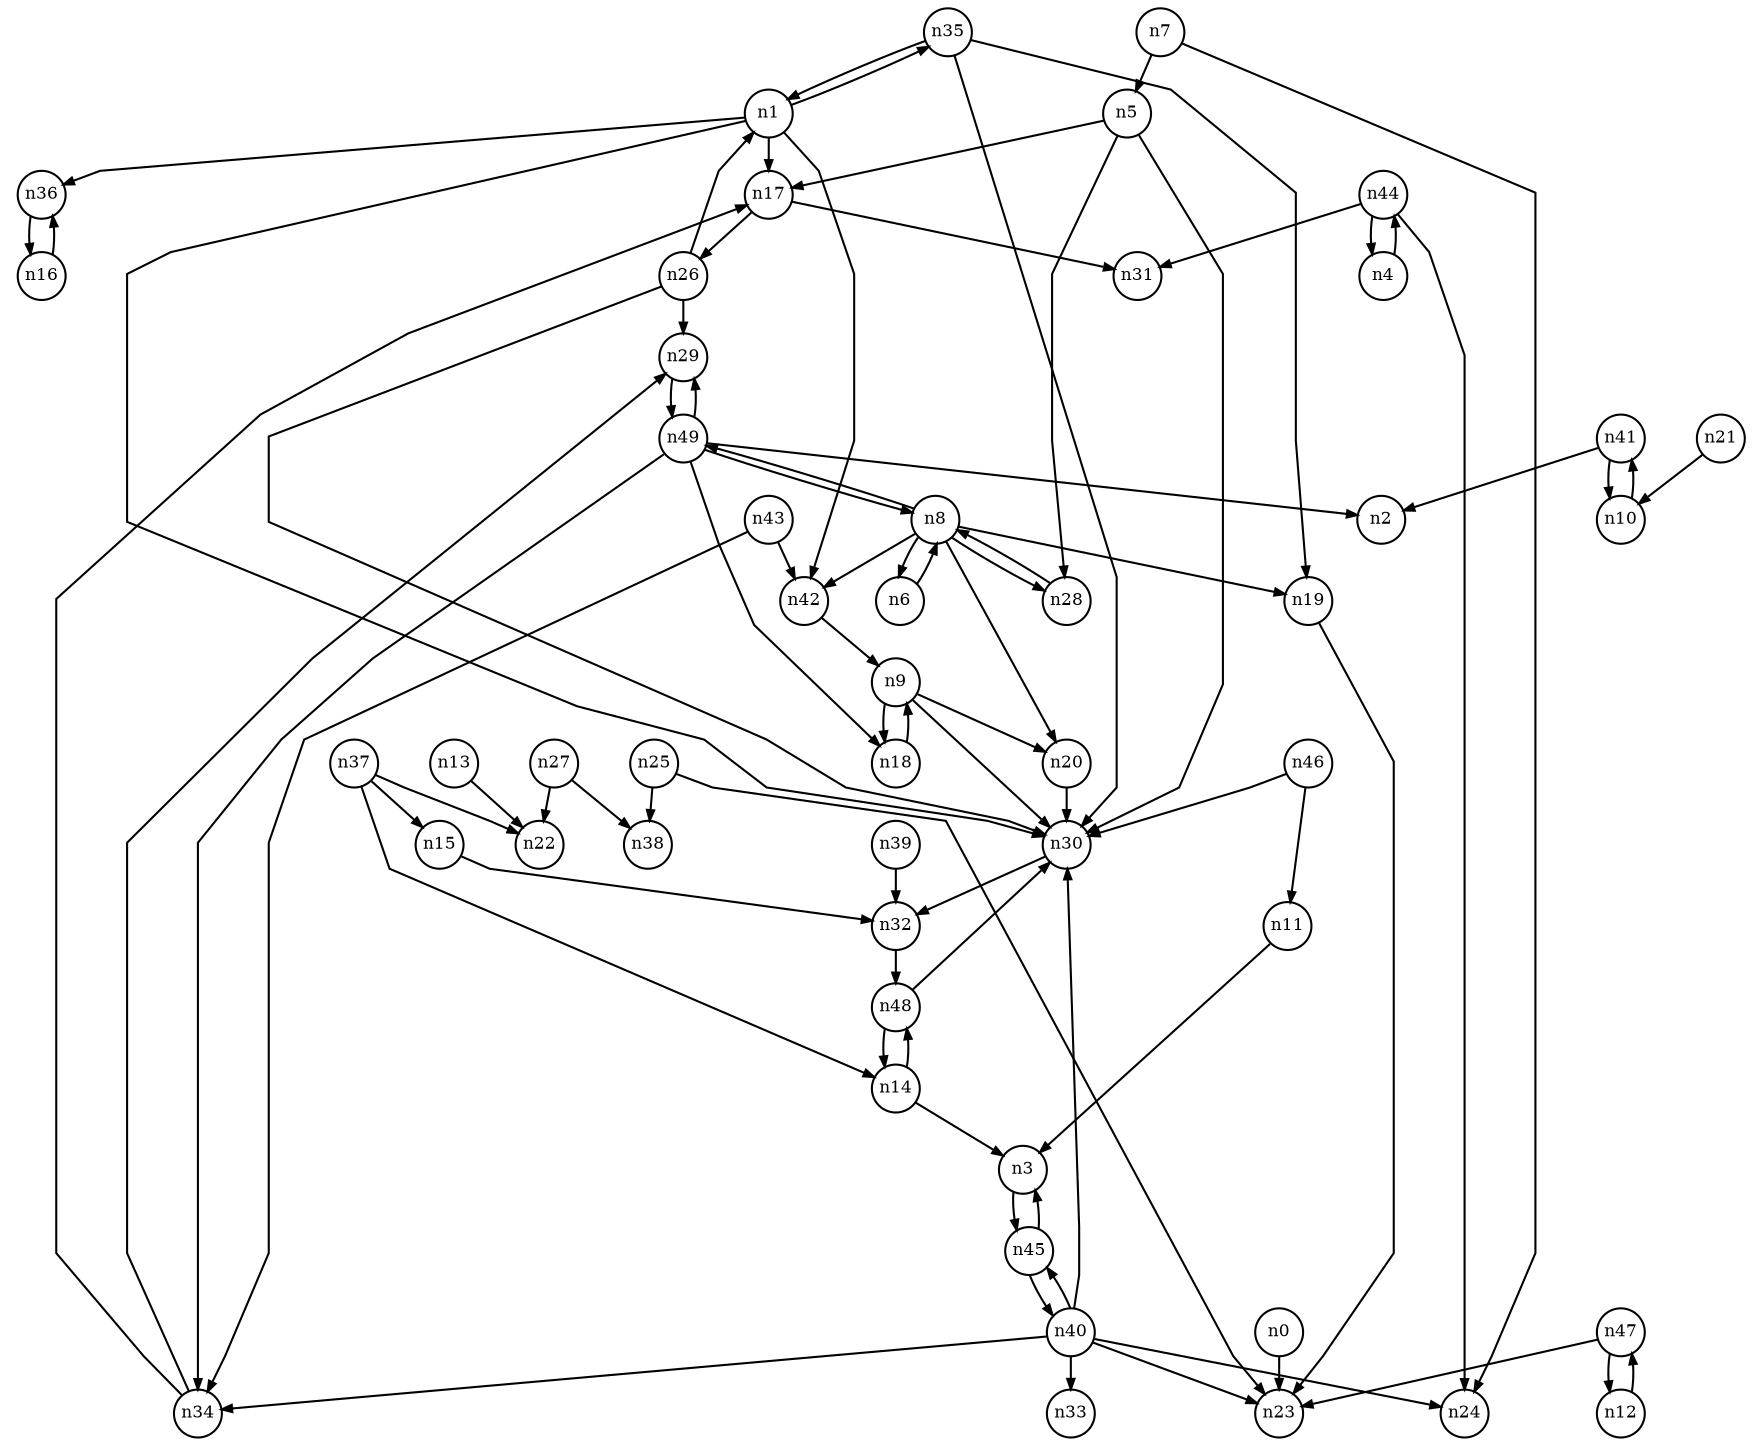 digraph G{
splines=polyline;
ranksep=0.22;
nodesep=0.22;
nodesize=0.16;
fontsize=8
edge [arrowsize=0.5]
node [fontsize=8 shape=circle width=0.32 fixedsize=shape];

n0 -> n23
n17 -> n31
n17 -> n26
n1 -> n17
n1 -> n30
n1 -> n35
n1 -> n36
n1 -> n42
n30 -> n32
n35 -> n19
n35 -> n30
n35 -> n1
n36 -> n16
n42 -> n9
n5 -> n17
n5 -> n28
n5 -> n30
n28 -> n8
n7 -> n5
n7 -> n24
n6 -> n8
n8 -> n6
n8 -> n19
n8 -> n20
n8 -> n28
n8 -> n42
n8 -> n49
n19 -> n23
n20 -> n30
n49 -> n2
n49 -> n18
n49 -> n29
n49 -> n34
n49 -> n8
n18 -> n9
n9 -> n18
n9 -> n20
n9 -> n30
n3 -> n45
n11 -> n3
n47 -> n23
n47 -> n12
n12 -> n47
n13 -> n22
n14 -> n3
n14 -> n48
n32 -> n48
n15 -> n32
n16 -> n36
n10 -> n41
n21 -> n10
n25 -> n23
n25 -> n38
n26 -> n1
n26 -> n29
n26 -> n30
n29 -> n49
n27 -> n22
n27 -> n38
n34 -> n17
n34 -> n29
n37 -> n14
n37 -> n15
n37 -> n22
n39 -> n32
n40 -> n23
n40 -> n24
n40 -> n30
n40 -> n33
n40 -> n34
n40 -> n45
n41 -> n2
n41 -> n10
n43 -> n34
n43 -> n42
n4 -> n44
n44 -> n4
n44 -> n24
n44 -> n31
n45 -> n3
n45 -> n40
n46 -> n11
n46 -> n30
n48 -> n14
n48 -> n30
}
